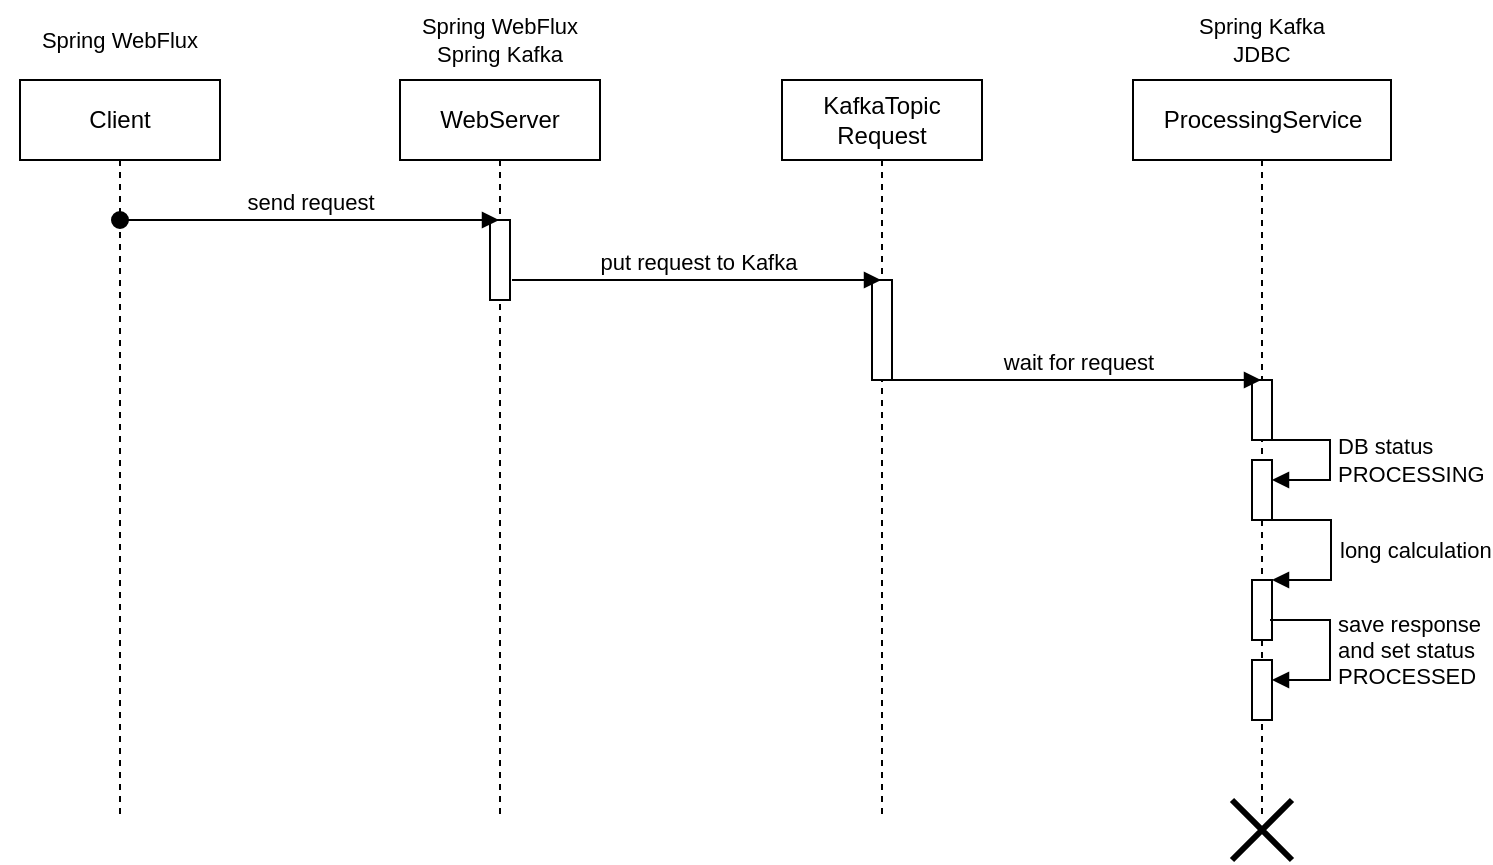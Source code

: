 <mxfile version="22.1.15" type="device">
  <diagram name="Page-1" id="1kcz_rIKNHUoaq0Fd4Ed">
    <mxGraphModel dx="1050" dy="621" grid="1" gridSize="10" guides="1" tooltips="1" connect="1" arrows="1" fold="1" page="1" pageScale="1" pageWidth="827" pageHeight="1169" math="0" shadow="0">
      <root>
        <mxCell id="0" />
        <mxCell id="1" parent="0" />
        <mxCell id="fyEY6ck3UhEqFUX1lH3_-4" value="Client" style="shape=umlLifeline;perimeter=lifelinePerimeter;whiteSpace=wrap;html=1;container=1;dropTarget=0;collapsible=0;recursiveResize=0;outlineConnect=0;portConstraint=eastwest;newEdgeStyle={&quot;curved&quot;:0,&quot;rounded&quot;:0};" parent="1" vertex="1">
          <mxGeometry x="50" y="110" width="100" height="370" as="geometry" />
        </mxCell>
        <mxCell id="fyEY6ck3UhEqFUX1lH3_-7" value="WebServer" style="shape=umlLifeline;perimeter=lifelinePerimeter;whiteSpace=wrap;html=1;container=1;dropTarget=0;collapsible=0;recursiveResize=0;outlineConnect=0;portConstraint=eastwest;newEdgeStyle={&quot;curved&quot;:0,&quot;rounded&quot;:0};" parent="1" vertex="1">
          <mxGeometry x="240" y="110" width="100" height="370" as="geometry" />
        </mxCell>
        <mxCell id="7GJ1uHU-1TYeC9K0zzer-1" value="" style="html=1;points=[[0,0,0,0,5],[0,1,0,0,-5],[1,0,0,0,5],[1,1,0,0,-5]];perimeter=orthogonalPerimeter;outlineConnect=0;targetShapes=umlLifeline;portConstraint=eastwest;newEdgeStyle={&quot;curved&quot;:0,&quot;rounded&quot;:0};" parent="fyEY6ck3UhEqFUX1lH3_-7" vertex="1">
          <mxGeometry x="45" y="70" width="10" height="40" as="geometry" />
        </mxCell>
        <mxCell id="fyEY6ck3UhEqFUX1lH3_-9" value="KafkaTopic&lt;br&gt;Request" style="shape=umlLifeline;perimeter=lifelinePerimeter;whiteSpace=wrap;html=1;container=1;dropTarget=0;collapsible=0;recursiveResize=0;outlineConnect=0;portConstraint=eastwest;newEdgeStyle={&quot;curved&quot;:0,&quot;rounded&quot;:0};" parent="1" vertex="1">
          <mxGeometry x="431" y="110" width="100" height="370" as="geometry" />
        </mxCell>
        <mxCell id="fyEY6ck3UhEqFUX1lH3_-12" value="" style="html=1;points=[[0,0,0,0,5],[0,1,0,0,-5],[1,0,0,0,5],[1,1,0,0,-5]];perimeter=orthogonalPerimeter;outlineConnect=0;targetShapes=umlLifeline;portConstraint=eastwest;newEdgeStyle={&quot;curved&quot;:0,&quot;rounded&quot;:0};" parent="fyEY6ck3UhEqFUX1lH3_-9" vertex="1">
          <mxGeometry x="45" y="100" width="10" height="50" as="geometry" />
        </mxCell>
        <mxCell id="fyEY6ck3UhEqFUX1lH3_-11" value="ProcessingService" style="shape=umlLifeline;perimeter=lifelinePerimeter;whiteSpace=wrap;html=1;container=1;dropTarget=0;collapsible=0;recursiveResize=0;outlineConnect=0;portConstraint=eastwest;newEdgeStyle={&quot;curved&quot;:0,&quot;rounded&quot;:0};" parent="1" vertex="1">
          <mxGeometry x="606.5" y="110" width="129" height="370" as="geometry" />
        </mxCell>
        <mxCell id="fyEY6ck3UhEqFUX1lH3_-15" value="" style="html=1;points=[[0,0,0,0,5],[0,1,0,0,-5],[1,0,0,0,5],[1,1,0,0,-5]];perimeter=orthogonalPerimeter;outlineConnect=0;targetShapes=umlLifeline;portConstraint=eastwest;newEdgeStyle={&quot;curved&quot;:0,&quot;rounded&quot;:0};" parent="fyEY6ck3UhEqFUX1lH3_-11" vertex="1">
          <mxGeometry x="59.5" y="150" width="10" height="30" as="geometry" />
        </mxCell>
        <mxCell id="fyEY6ck3UhEqFUX1lH3_-16" value="" style="html=1;points=[[0,0,0,0,5],[0,1,0,0,-5],[1,0,0,0,5],[1,1,0,0,-5]];perimeter=orthogonalPerimeter;outlineConnect=0;targetShapes=umlLifeline;portConstraint=eastwest;newEdgeStyle={&quot;curved&quot;:0,&quot;rounded&quot;:0};" parent="fyEY6ck3UhEqFUX1lH3_-11" vertex="1">
          <mxGeometry x="59.5" y="250" width="10" height="30" as="geometry" />
        </mxCell>
        <mxCell id="fyEY6ck3UhEqFUX1lH3_-17" value="long calculation" style="html=1;align=left;spacingLeft=2;endArrow=block;rounded=0;edgeStyle=orthogonalEdgeStyle;curved=0;rounded=0;" parent="fyEY6ck3UhEqFUX1lH3_-11" target="fyEY6ck3UhEqFUX1lH3_-16" edge="1">
          <mxGeometry relative="1" as="geometry">
            <mxPoint x="68.5" y="220" as="sourcePoint" />
            <Array as="points">
              <mxPoint x="99" y="220" />
              <mxPoint x="99" y="250" />
            </Array>
            <mxPoint x="73.5" y="250" as="targetPoint" />
          </mxGeometry>
        </mxCell>
        <mxCell id="tavOgSHdc3jZpDp7xc1Q-1" value="" style="html=1;points=[[0,0,0,0,5],[0,1,0,0,-5],[1,0,0,0,5],[1,1,0,0,-5]];perimeter=orthogonalPerimeter;outlineConnect=0;targetShapes=umlLifeline;portConstraint=eastwest;newEdgeStyle={&quot;curved&quot;:0,&quot;rounded&quot;:0};" parent="fyEY6ck3UhEqFUX1lH3_-11" vertex="1">
          <mxGeometry x="59.5" y="190" width="10" height="30" as="geometry" />
        </mxCell>
        <mxCell id="tavOgSHdc3jZpDp7xc1Q-2" value="DB status&lt;br&gt;PROCESSING" style="html=1;align=left;spacingLeft=2;endArrow=block;rounded=0;edgeStyle=orthogonalEdgeStyle;curved=0;rounded=0;" parent="fyEY6ck3UhEqFUX1lH3_-11" target="tavOgSHdc3jZpDp7xc1Q-1" edge="1">
          <mxGeometry relative="1" as="geometry">
            <mxPoint x="68.5" y="180" as="sourcePoint" />
            <Array as="points">
              <mxPoint x="98.5" y="180" />
              <mxPoint x="98.5" y="200" />
            </Array>
          </mxGeometry>
        </mxCell>
        <mxCell id="tavOgSHdc3jZpDp7xc1Q-4" value="" style="html=1;points=[[0,0,0,0,5],[0,1,0,0,-5],[1,0,0,0,5],[1,1,0,0,-5]];perimeter=orthogonalPerimeter;outlineConnect=0;targetShapes=umlLifeline;portConstraint=eastwest;newEdgeStyle={&quot;curved&quot;:0,&quot;rounded&quot;:0};" parent="fyEY6ck3UhEqFUX1lH3_-11" vertex="1">
          <mxGeometry x="59.5" y="290" width="10" height="30" as="geometry" />
        </mxCell>
        <mxCell id="tavOgSHdc3jZpDp7xc1Q-5" value="save response&lt;br&gt;and set status&lt;br&gt;PROCESSED" style="html=1;align=left;spacingLeft=2;endArrow=block;rounded=0;edgeStyle=orthogonalEdgeStyle;curved=0;rounded=0;" parent="fyEY6ck3UhEqFUX1lH3_-11" target="tavOgSHdc3jZpDp7xc1Q-4" edge="1">
          <mxGeometry relative="1" as="geometry">
            <mxPoint x="68.5" y="270" as="sourcePoint" />
            <Array as="points">
              <mxPoint x="98.5" y="300" />
            </Array>
          </mxGeometry>
        </mxCell>
        <mxCell id="tYFYidzVY3siCUhTqQXA-1" value="Spring WebFlux&lt;br&gt;Spring Kafka" style="text;html=1;strokeColor=none;fillColor=none;align=center;verticalAlign=middle;whiteSpace=wrap;rounded=0;fontSize=11;" parent="1" vertex="1">
          <mxGeometry x="230" y="70" width="120" height="40" as="geometry" />
        </mxCell>
        <mxCell id="tYFYidzVY3siCUhTqQXA-2" value="Spring Kafka&lt;br&gt;JDBC" style="text;html=1;strokeColor=none;fillColor=none;align=center;verticalAlign=middle;whiteSpace=wrap;rounded=0;fontSize=11;" parent="1" vertex="1">
          <mxGeometry x="611" y="75" width="120" height="30" as="geometry" />
        </mxCell>
        <mxCell id="tYFYidzVY3siCUhTqQXA-3" value="Spring WebFlux" style="text;html=1;strokeColor=none;fillColor=none;align=center;verticalAlign=middle;whiteSpace=wrap;rounded=0;fontSize=11;" parent="1" vertex="1">
          <mxGeometry x="40" y="80" width="120" height="20" as="geometry" />
        </mxCell>
        <mxCell id="tavOgSHdc3jZpDp7xc1Q-6" value="" style="shape=umlDestroy;whiteSpace=wrap;html=1;strokeWidth=3;targetShapes=umlLifeline;" parent="1" vertex="1">
          <mxGeometry x="656" y="470" width="30" height="30" as="geometry" />
        </mxCell>
        <mxCell id="fyEY6ck3UhEqFUX1lH3_-6" value="send request" style="html=1;verticalAlign=bottom;startArrow=oval;endArrow=block;startSize=8;curved=0;rounded=0;" parent="1" target="fyEY6ck3UhEqFUX1lH3_-7" edge="1">
          <mxGeometry relative="1" as="geometry">
            <mxPoint x="100" y="180" as="sourcePoint" />
            <mxPoint x="250" y="180" as="targetPoint" />
          </mxGeometry>
        </mxCell>
        <mxCell id="fyEY6ck3UhEqFUX1lH3_-8" value="put request to Kafka" style="html=1;verticalAlign=bottom;endArrow=block;curved=0;rounded=0;" parent="1" edge="1">
          <mxGeometry width="80" relative="1" as="geometry">
            <mxPoint x="296" y="210" as="sourcePoint" />
            <mxPoint x="480.5" y="210" as="targetPoint" />
          </mxGeometry>
        </mxCell>
        <mxCell id="fyEY6ck3UhEqFUX1lH3_-14" value="wait for request" style="html=1;verticalAlign=bottom;endArrow=block;curved=0;rounded=0;" parent="1" edge="1">
          <mxGeometry width="80" relative="1" as="geometry">
            <mxPoint x="486" y="260" as="sourcePoint" />
            <mxPoint x="670.5" y="260" as="targetPoint" />
          </mxGeometry>
        </mxCell>
      </root>
    </mxGraphModel>
  </diagram>
</mxfile>
